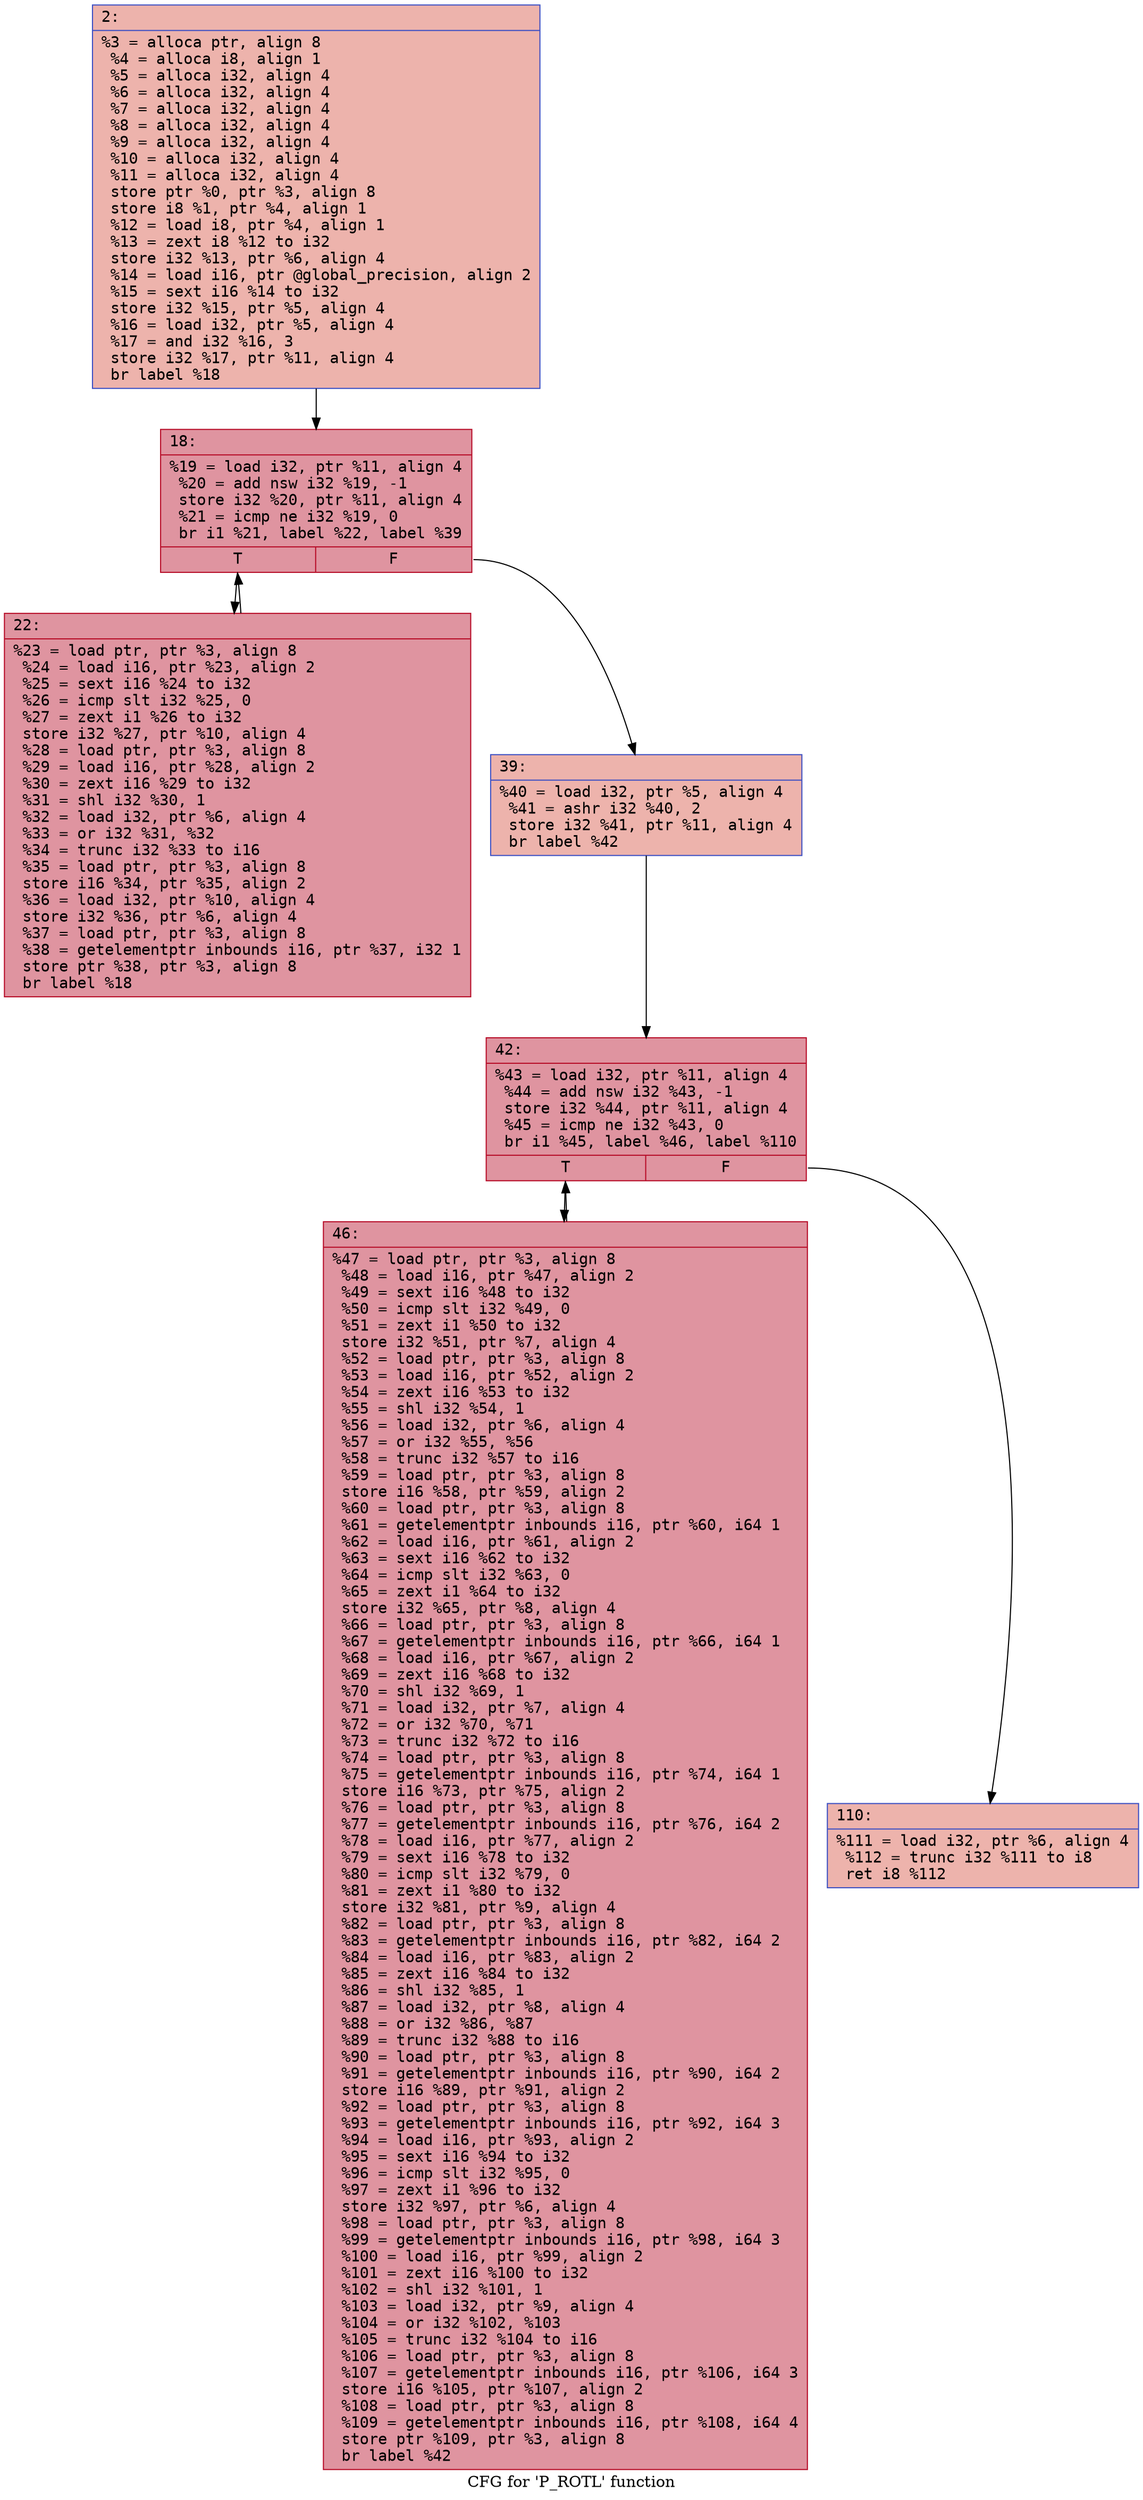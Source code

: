 digraph "CFG for 'P_ROTL' function" {
	label="CFG for 'P_ROTL' function";

	Node0x6000015b4eb0 [shape=record,color="#3d50c3ff", style=filled, fillcolor="#d6524470" fontname="Courier",label="{2:\l|  %3 = alloca ptr, align 8\l  %4 = alloca i8, align 1\l  %5 = alloca i32, align 4\l  %6 = alloca i32, align 4\l  %7 = alloca i32, align 4\l  %8 = alloca i32, align 4\l  %9 = alloca i32, align 4\l  %10 = alloca i32, align 4\l  %11 = alloca i32, align 4\l  store ptr %0, ptr %3, align 8\l  store i8 %1, ptr %4, align 1\l  %12 = load i8, ptr %4, align 1\l  %13 = zext i8 %12 to i32\l  store i32 %13, ptr %6, align 4\l  %14 = load i16, ptr @global_precision, align 2\l  %15 = sext i16 %14 to i32\l  store i32 %15, ptr %5, align 4\l  %16 = load i32, ptr %5, align 4\l  %17 = and i32 %16, 3\l  store i32 %17, ptr %11, align 4\l  br label %18\l}"];
	Node0x6000015b4eb0 -> Node0x6000015b4f00[tooltip="2 -> 18\nProbability 100.00%" ];
	Node0x6000015b4f00 [shape=record,color="#b70d28ff", style=filled, fillcolor="#b70d2870" fontname="Courier",label="{18:\l|  %19 = load i32, ptr %11, align 4\l  %20 = add nsw i32 %19, -1\l  store i32 %20, ptr %11, align 4\l  %21 = icmp ne i32 %19, 0\l  br i1 %21, label %22, label %39\l|{<s0>T|<s1>F}}"];
	Node0x6000015b4f00:s0 -> Node0x6000015b4f50[tooltip="18 -> 22\nProbability 96.88%" ];
	Node0x6000015b4f00:s1 -> Node0x6000015b4fa0[tooltip="18 -> 39\nProbability 3.12%" ];
	Node0x6000015b4f50 [shape=record,color="#b70d28ff", style=filled, fillcolor="#b70d2870" fontname="Courier",label="{22:\l|  %23 = load ptr, ptr %3, align 8\l  %24 = load i16, ptr %23, align 2\l  %25 = sext i16 %24 to i32\l  %26 = icmp slt i32 %25, 0\l  %27 = zext i1 %26 to i32\l  store i32 %27, ptr %10, align 4\l  %28 = load ptr, ptr %3, align 8\l  %29 = load i16, ptr %28, align 2\l  %30 = zext i16 %29 to i32\l  %31 = shl i32 %30, 1\l  %32 = load i32, ptr %6, align 4\l  %33 = or i32 %31, %32\l  %34 = trunc i32 %33 to i16\l  %35 = load ptr, ptr %3, align 8\l  store i16 %34, ptr %35, align 2\l  %36 = load i32, ptr %10, align 4\l  store i32 %36, ptr %6, align 4\l  %37 = load ptr, ptr %3, align 8\l  %38 = getelementptr inbounds i16, ptr %37, i32 1\l  store ptr %38, ptr %3, align 8\l  br label %18\l}"];
	Node0x6000015b4f50 -> Node0x6000015b4f00[tooltip="22 -> 18\nProbability 100.00%" ];
	Node0x6000015b4fa0 [shape=record,color="#3d50c3ff", style=filled, fillcolor="#d6524470" fontname="Courier",label="{39:\l|  %40 = load i32, ptr %5, align 4\l  %41 = ashr i32 %40, 2\l  store i32 %41, ptr %11, align 4\l  br label %42\l}"];
	Node0x6000015b4fa0 -> Node0x6000015b4ff0[tooltip="39 -> 42\nProbability 100.00%" ];
	Node0x6000015b4ff0 [shape=record,color="#b70d28ff", style=filled, fillcolor="#b70d2870" fontname="Courier",label="{42:\l|  %43 = load i32, ptr %11, align 4\l  %44 = add nsw i32 %43, -1\l  store i32 %44, ptr %11, align 4\l  %45 = icmp ne i32 %43, 0\l  br i1 %45, label %46, label %110\l|{<s0>T|<s1>F}}"];
	Node0x6000015b4ff0:s0 -> Node0x6000015b5040[tooltip="42 -> 46\nProbability 96.88%" ];
	Node0x6000015b4ff0:s1 -> Node0x6000015b5090[tooltip="42 -> 110\nProbability 3.12%" ];
	Node0x6000015b5040 [shape=record,color="#b70d28ff", style=filled, fillcolor="#b70d2870" fontname="Courier",label="{46:\l|  %47 = load ptr, ptr %3, align 8\l  %48 = load i16, ptr %47, align 2\l  %49 = sext i16 %48 to i32\l  %50 = icmp slt i32 %49, 0\l  %51 = zext i1 %50 to i32\l  store i32 %51, ptr %7, align 4\l  %52 = load ptr, ptr %3, align 8\l  %53 = load i16, ptr %52, align 2\l  %54 = zext i16 %53 to i32\l  %55 = shl i32 %54, 1\l  %56 = load i32, ptr %6, align 4\l  %57 = or i32 %55, %56\l  %58 = trunc i32 %57 to i16\l  %59 = load ptr, ptr %3, align 8\l  store i16 %58, ptr %59, align 2\l  %60 = load ptr, ptr %3, align 8\l  %61 = getelementptr inbounds i16, ptr %60, i64 1\l  %62 = load i16, ptr %61, align 2\l  %63 = sext i16 %62 to i32\l  %64 = icmp slt i32 %63, 0\l  %65 = zext i1 %64 to i32\l  store i32 %65, ptr %8, align 4\l  %66 = load ptr, ptr %3, align 8\l  %67 = getelementptr inbounds i16, ptr %66, i64 1\l  %68 = load i16, ptr %67, align 2\l  %69 = zext i16 %68 to i32\l  %70 = shl i32 %69, 1\l  %71 = load i32, ptr %7, align 4\l  %72 = or i32 %70, %71\l  %73 = trunc i32 %72 to i16\l  %74 = load ptr, ptr %3, align 8\l  %75 = getelementptr inbounds i16, ptr %74, i64 1\l  store i16 %73, ptr %75, align 2\l  %76 = load ptr, ptr %3, align 8\l  %77 = getelementptr inbounds i16, ptr %76, i64 2\l  %78 = load i16, ptr %77, align 2\l  %79 = sext i16 %78 to i32\l  %80 = icmp slt i32 %79, 0\l  %81 = zext i1 %80 to i32\l  store i32 %81, ptr %9, align 4\l  %82 = load ptr, ptr %3, align 8\l  %83 = getelementptr inbounds i16, ptr %82, i64 2\l  %84 = load i16, ptr %83, align 2\l  %85 = zext i16 %84 to i32\l  %86 = shl i32 %85, 1\l  %87 = load i32, ptr %8, align 4\l  %88 = or i32 %86, %87\l  %89 = trunc i32 %88 to i16\l  %90 = load ptr, ptr %3, align 8\l  %91 = getelementptr inbounds i16, ptr %90, i64 2\l  store i16 %89, ptr %91, align 2\l  %92 = load ptr, ptr %3, align 8\l  %93 = getelementptr inbounds i16, ptr %92, i64 3\l  %94 = load i16, ptr %93, align 2\l  %95 = sext i16 %94 to i32\l  %96 = icmp slt i32 %95, 0\l  %97 = zext i1 %96 to i32\l  store i32 %97, ptr %6, align 4\l  %98 = load ptr, ptr %3, align 8\l  %99 = getelementptr inbounds i16, ptr %98, i64 3\l  %100 = load i16, ptr %99, align 2\l  %101 = zext i16 %100 to i32\l  %102 = shl i32 %101, 1\l  %103 = load i32, ptr %9, align 4\l  %104 = or i32 %102, %103\l  %105 = trunc i32 %104 to i16\l  %106 = load ptr, ptr %3, align 8\l  %107 = getelementptr inbounds i16, ptr %106, i64 3\l  store i16 %105, ptr %107, align 2\l  %108 = load ptr, ptr %3, align 8\l  %109 = getelementptr inbounds i16, ptr %108, i64 4\l  store ptr %109, ptr %3, align 8\l  br label %42\l}"];
	Node0x6000015b5040 -> Node0x6000015b4ff0[tooltip="46 -> 42\nProbability 100.00%" ];
	Node0x6000015b5090 [shape=record,color="#3d50c3ff", style=filled, fillcolor="#d6524470" fontname="Courier",label="{110:\l|  %111 = load i32, ptr %6, align 4\l  %112 = trunc i32 %111 to i8\l  ret i8 %112\l}"];
}
